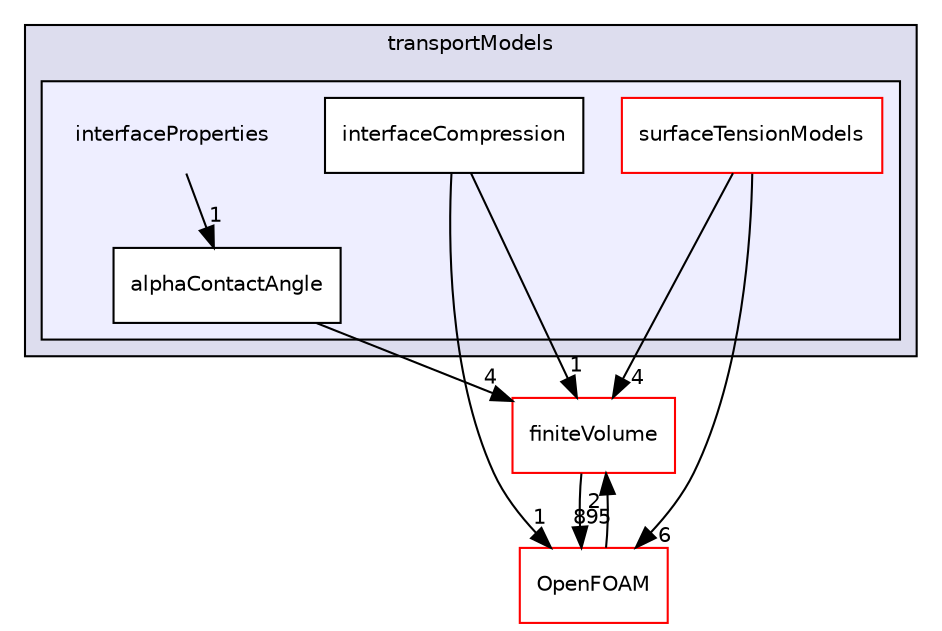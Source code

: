 digraph "src/transportModels/interfaceProperties" {
  bgcolor=transparent;
  compound=true
  node [ fontsize="10", fontname="Helvetica"];
  edge [ labelfontsize="10", labelfontname="Helvetica"];
  subgraph clusterdir_9415e59289a6feeb24164dafa70a594f {
    graph [ bgcolor="#ddddee", pencolor="black", label="transportModels" fontname="Helvetica", fontsize="10", URL="dir_9415e59289a6feeb24164dafa70a594f.html"]
  subgraph clusterdir_c88d6d7462244dc5ba84ed1605548fd3 {
    graph [ bgcolor="#eeeeff", pencolor="black", label="" URL="dir_c88d6d7462244dc5ba84ed1605548fd3.html"];
    dir_c88d6d7462244dc5ba84ed1605548fd3 [shape=plaintext label="interfaceProperties"];
    dir_4776c0577ab936818fd1897a5a206db6 [shape=box label="alphaContactAngle" color="black" fillcolor="white" style="filled" URL="dir_4776c0577ab936818fd1897a5a206db6.html"];
    dir_6de74109c510cd6a2506e074a875f72a [shape=box label="interfaceCompression" color="black" fillcolor="white" style="filled" URL="dir_6de74109c510cd6a2506e074a875f72a.html"];
    dir_dc92906025d300e07c2d328d2da6891d [shape=box label="surfaceTensionModels" color="red" fillcolor="white" style="filled" URL="dir_dc92906025d300e07c2d328d2da6891d.html"];
  }
  }
  dir_9bd15774b555cf7259a6fa18f99fe99b [shape=box label="finiteVolume" color="red" URL="dir_9bd15774b555cf7259a6fa18f99fe99b.html"];
  dir_c5473ff19b20e6ec4dfe5c310b3778a8 [shape=box label="OpenFOAM" color="red" URL="dir_c5473ff19b20e6ec4dfe5c310b3778a8.html"];
  dir_9bd15774b555cf7259a6fa18f99fe99b->dir_c5473ff19b20e6ec4dfe5c310b3778a8 [headlabel="895", labeldistance=1.5 headhref="dir_000814_002151.html"];
  dir_dc92906025d300e07c2d328d2da6891d->dir_9bd15774b555cf7259a6fa18f99fe99b [headlabel="4", labeldistance=1.5 headhref="dir_003066_000814.html"];
  dir_dc92906025d300e07c2d328d2da6891d->dir_c5473ff19b20e6ec4dfe5c310b3778a8 [headlabel="6", labeldistance=1.5 headhref="dir_003066_002151.html"];
  dir_4776c0577ab936818fd1897a5a206db6->dir_9bd15774b555cf7259a6fa18f99fe99b [headlabel="4", labeldistance=1.5 headhref="dir_003964_000814.html"];
  dir_6de74109c510cd6a2506e074a875f72a->dir_9bd15774b555cf7259a6fa18f99fe99b [headlabel="1", labeldistance=1.5 headhref="dir_003965_000814.html"];
  dir_6de74109c510cd6a2506e074a875f72a->dir_c5473ff19b20e6ec4dfe5c310b3778a8 [headlabel="1", labeldistance=1.5 headhref="dir_003965_002151.html"];
  dir_c5473ff19b20e6ec4dfe5c310b3778a8->dir_9bd15774b555cf7259a6fa18f99fe99b [headlabel="2", labeldistance=1.5 headhref="dir_002151_000814.html"];
  dir_c88d6d7462244dc5ba84ed1605548fd3->dir_4776c0577ab936818fd1897a5a206db6 [headlabel="1", labeldistance=1.5 headhref="dir_003065_003964.html"];
}
